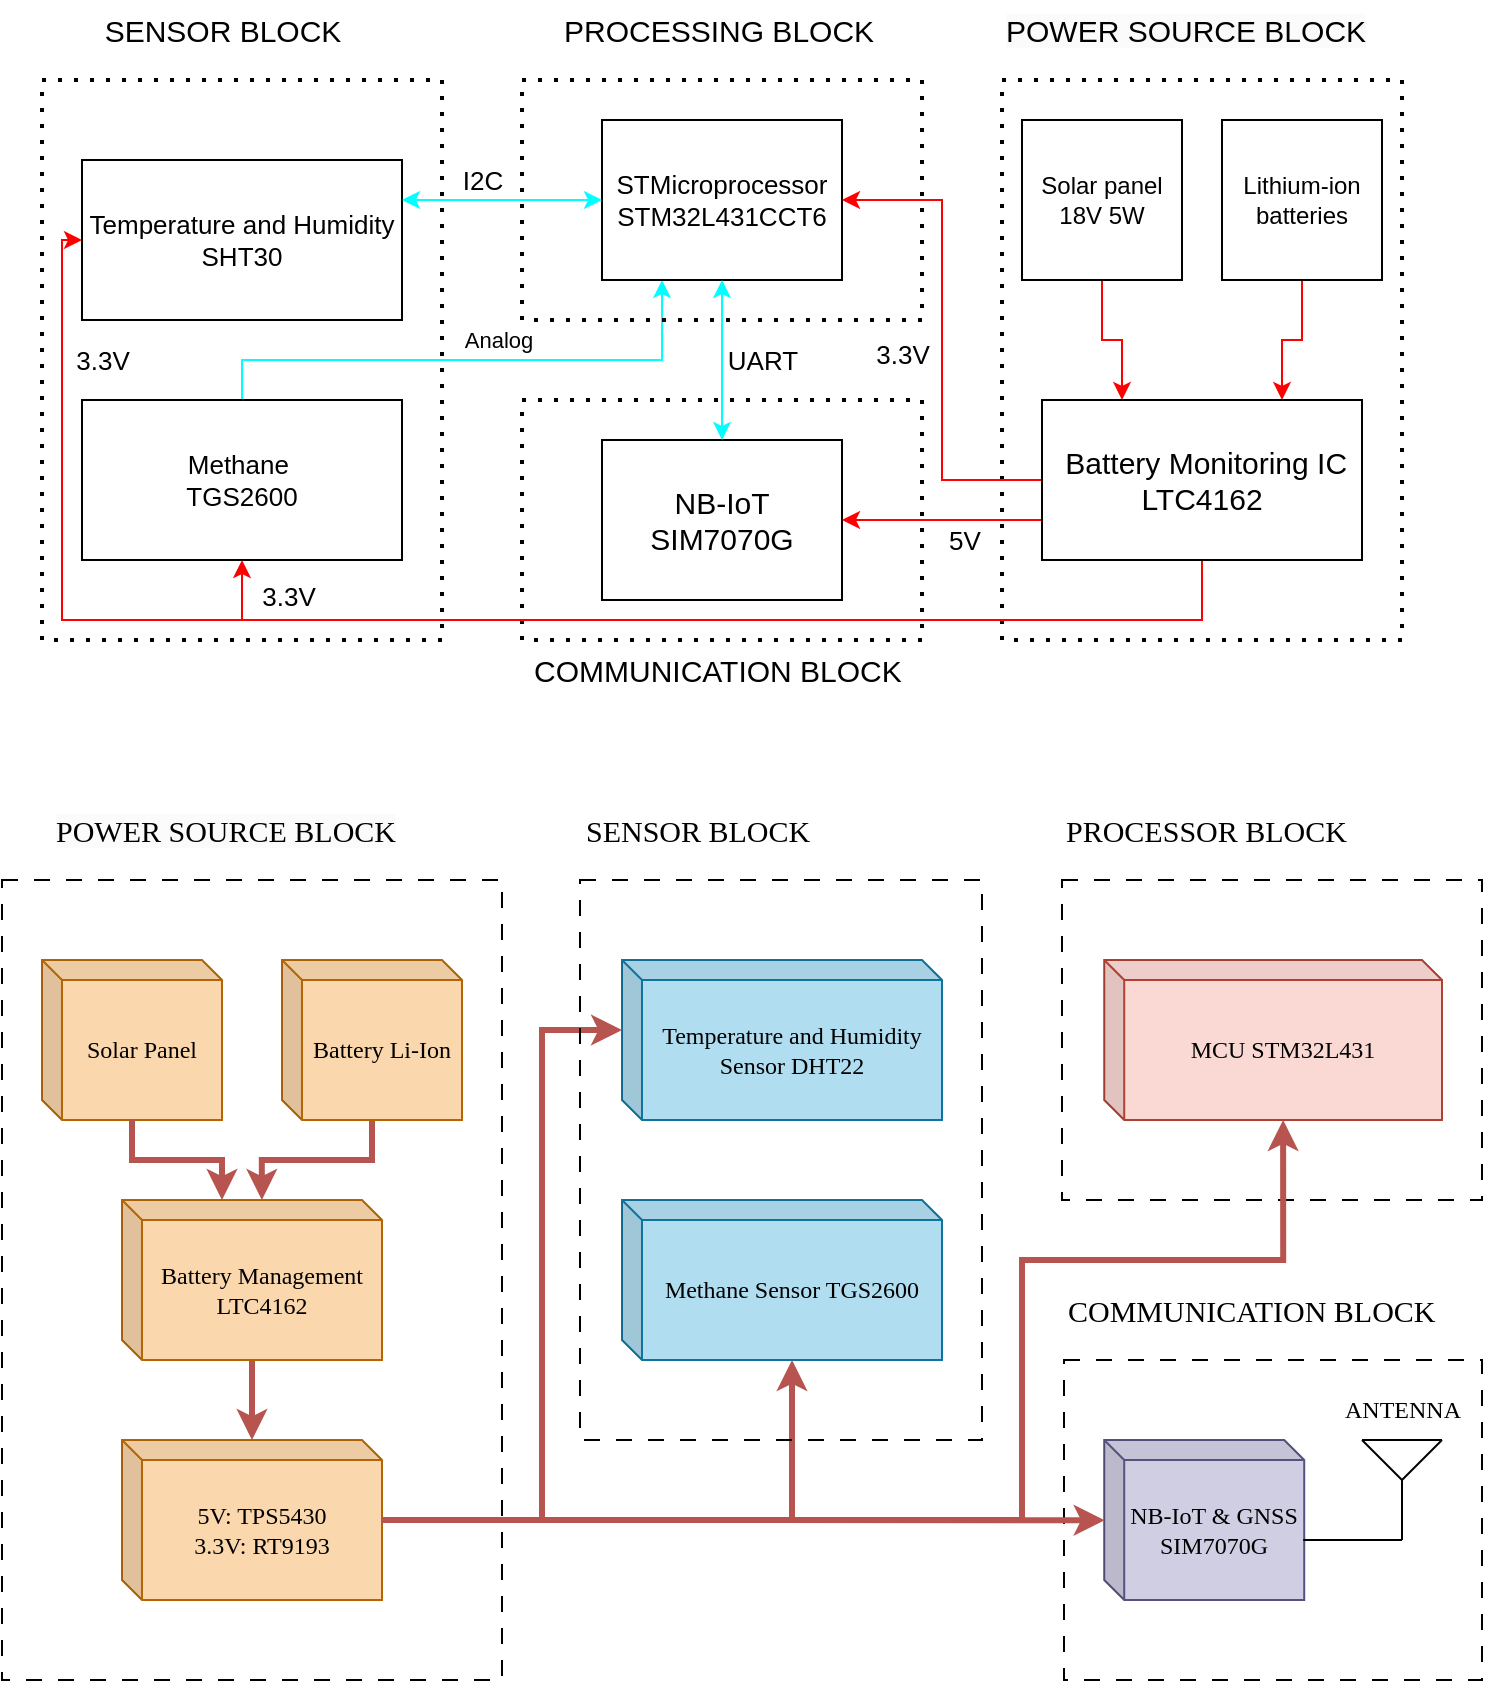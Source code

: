 <mxfile version="24.7.7">
  <diagram name="Trang-1" id="wszEbrUYoofNr2Puhn1D">
    <mxGraphModel dx="1000" dy="497" grid="1" gridSize="10" guides="1" tooltips="1" connect="1" arrows="1" fold="1" page="1" pageScale="1" pageWidth="827" pageHeight="1169" math="0" shadow="0">
      <root>
        <mxCell id="0" />
        <mxCell id="1" parent="0" />
        <mxCell id="U-XzuEs5Ypaxx3JCRTdt-22" value="" style="edgeStyle=orthogonalEdgeStyle;rounded=0;orthogonalLoop=1;jettySize=auto;html=1;entryX=0.25;entryY=0;entryDx=0;entryDy=0;strokeColor=#FF0000;" parent="1" source="eQCYtkuC7nbkRMiBcqjl-1" target="U-XzuEs5Ypaxx3JCRTdt-13" edge="1">
          <mxGeometry relative="1" as="geometry" />
        </mxCell>
        <mxCell id="eQCYtkuC7nbkRMiBcqjl-1" value="&lt;font style=&quot;font-size: 12px;&quot;&gt;Solar panel 18V 5W&lt;/font&gt;" style="rounded=0;whiteSpace=wrap;html=1;" parent="1" vertex="1">
          <mxGeometry x="570" y="180" width="80" height="80" as="geometry" />
        </mxCell>
        <mxCell id="U-XzuEs5Ypaxx3JCRTdt-19" value="" style="edgeStyle=orthogonalEdgeStyle;rounded=0;orthogonalLoop=1;jettySize=auto;html=1;entryX=0.25;entryY=1;entryDx=0;entryDy=0;fillColor=#dae8fc;strokeColor=#00FFFF;" parent="1" source="eQCYtkuC7nbkRMiBcqjl-4" target="eQCYtkuC7nbkRMiBcqjl-6" edge="1">
          <mxGeometry relative="1" as="geometry">
            <Array as="points">
              <mxPoint x="180" y="300" />
              <mxPoint x="390" y="300" />
            </Array>
          </mxGeometry>
        </mxCell>
        <mxCell id="U-XzuEs5Ypaxx3JCRTdt-21" value="Analog" style="edgeLabel;html=1;align=center;verticalAlign=middle;resizable=0;points=[];" parent="U-XzuEs5Ypaxx3JCRTdt-19" vertex="1" connectable="0">
          <mxGeometry x="0.096" y="2" relative="1" as="geometry">
            <mxPoint y="-8" as="offset" />
          </mxGeometry>
        </mxCell>
        <mxCell id="eQCYtkuC7nbkRMiBcqjl-4" value="&lt;font style=&quot;font-size: 13px;&quot;&gt;Methane&amp;nbsp;&lt;/font&gt;&lt;div&gt;&lt;font style=&quot;font-size: 13px;&quot;&gt;TGS2600&lt;/font&gt;&lt;/div&gt;" style="whiteSpace=wrap;html=1;rounded=0;fontSize=11;" parent="1" vertex="1">
          <mxGeometry x="100" y="320" width="160" height="80" as="geometry" />
        </mxCell>
        <mxCell id="eQCYtkuC7nbkRMiBcqjl-6" value="&lt;font style=&quot;font-size: 13px;&quot;&gt;STMicroprocessor&lt;/font&gt;&lt;div&gt;&lt;font style=&quot;font-size: 13px;&quot;&gt;STM32L431CCT6&lt;/font&gt;&lt;/div&gt;" style="whiteSpace=wrap;html=1;rounded=0;fontSize=11;" parent="1" vertex="1">
          <mxGeometry x="360" y="180" width="120" height="80" as="geometry" />
        </mxCell>
        <mxCell id="eQCYtkuC7nbkRMiBcqjl-8" value="&lt;span style=&quot;font-size: 15px;&quot;&gt;NB-IoT&lt;/span&gt;&lt;div&gt;&lt;span style=&quot;font-size: 15px;&quot;&gt;SIM7070G&lt;/span&gt;&lt;/div&gt;" style="whiteSpace=wrap;html=1;rounded=0;" parent="1" vertex="1">
          <mxGeometry x="360" y="340" width="120" height="80" as="geometry" />
        </mxCell>
        <mxCell id="pGBGi0vny768YRediHE3-10" value="&lt;font style=&quot;font-size: 13px;&quot;&gt;Temperature and Humidity&lt;/font&gt;&lt;div style=&quot;&quot;&gt;&lt;font style=&quot;font-size: 13px;&quot;&gt;SHT30&lt;/font&gt;&lt;/div&gt;" style="whiteSpace=wrap;html=1;rounded=0;fontSize=11;" parent="1" vertex="1">
          <mxGeometry x="100" y="200" width="160" height="80" as="geometry" />
        </mxCell>
        <mxCell id="pGBGi0vny768YRediHE3-11" value="" style="endArrow=none;dashed=1;html=1;dashPattern=1 3;strokeWidth=2;rounded=0;" parent="1" edge="1">
          <mxGeometry width="50" height="50" relative="1" as="geometry">
            <mxPoint x="80" y="160" as="sourcePoint" />
            <mxPoint x="80" y="160" as="targetPoint" />
            <Array as="points">
              <mxPoint x="280" y="160" />
              <mxPoint x="280" y="440" />
              <mxPoint x="80" y="440" />
            </Array>
          </mxGeometry>
        </mxCell>
        <mxCell id="pGBGi0vny768YRediHE3-15" value="&lt;font style=&quot;font-size: 15px;&quot;&gt;SENSOR BLOCK&lt;/font&gt;" style="edgeLabel;html=1;align=center;verticalAlign=middle;resizable=0;points=[];" parent="pGBGi0vny768YRediHE3-11" vertex="1" connectable="0">
          <mxGeometry x="-0.844" y="-1" relative="1" as="geometry">
            <mxPoint x="15" y="-26" as="offset" />
          </mxGeometry>
        </mxCell>
        <mxCell id="LnFdeh9nEFNBNoWjX4JL-2" value="&lt;div style=&quot;text-align: center;&quot;&gt;&lt;span style=&quot;background-color: initial; font-size: 15px;&quot;&gt;PROCESSING BLOCK&lt;/span&gt;&lt;/div&gt;" style="text;whiteSpace=wrap;html=1;" parent="1" vertex="1">
          <mxGeometry x="339" y="120" width="181" height="30" as="geometry" />
        </mxCell>
        <mxCell id="LnFdeh9nEFNBNoWjX4JL-4" value="&lt;div style=&quot;text-align: center;&quot;&gt;&lt;span style=&quot;background-color: initial; font-size: 15px;&quot;&gt;COMMUNICATION BLOCK&lt;/span&gt;&lt;/div&gt;" style="text;whiteSpace=wrap;html=1;" parent="1" vertex="1">
          <mxGeometry x="324" y="440" width="211" height="40" as="geometry" />
        </mxCell>
        <mxCell id="U-XzuEs5Ypaxx3JCRTdt-2" value="" style="endArrow=none;dashed=1;html=1;dashPattern=1 3;strokeWidth=2;rounded=0;" parent="1" edge="1">
          <mxGeometry width="50" height="50" relative="1" as="geometry">
            <mxPoint x="320" y="160" as="sourcePoint" />
            <mxPoint x="320" y="160" as="targetPoint" />
            <Array as="points">
              <mxPoint x="520" y="160" />
              <mxPoint x="520" y="280" />
              <mxPoint x="320" y="280" />
            </Array>
          </mxGeometry>
        </mxCell>
        <mxCell id="U-XzuEs5Ypaxx3JCRTdt-4" value="" style="endArrow=none;dashed=1;html=1;dashPattern=1 3;strokeWidth=2;rounded=0;" parent="1" edge="1">
          <mxGeometry width="50" height="50" relative="1" as="geometry">
            <mxPoint x="320" y="320" as="sourcePoint" />
            <mxPoint x="320" y="320" as="targetPoint" />
            <Array as="points">
              <mxPoint x="520" y="320" />
              <mxPoint x="520" y="440" />
              <mxPoint x="320" y="440" />
            </Array>
          </mxGeometry>
        </mxCell>
        <mxCell id="U-XzuEs5Ypaxx3JCRTdt-5" value="" style="endArrow=none;dashed=1;html=1;dashPattern=1 3;strokeWidth=2;rounded=0;" parent="1" edge="1">
          <mxGeometry width="50" height="50" relative="1" as="geometry">
            <mxPoint x="560" y="160" as="sourcePoint" />
            <mxPoint x="560" y="160" as="targetPoint" />
            <Array as="points">
              <mxPoint x="760" y="160" />
              <mxPoint x="760" y="440" />
              <mxPoint x="560" y="440" />
            </Array>
          </mxGeometry>
        </mxCell>
        <mxCell id="U-XzuEs5Ypaxx3JCRTdt-10" value="&lt;span style=&quot;color: rgb(0, 0, 0); font-family: Helvetica; font-size: 15px; font-style: normal; font-variant-ligatures: normal; font-variant-caps: normal; font-weight: 400; letter-spacing: normal; orphans: 2; text-align: center; text-indent: 0px; text-transform: none; widows: 2; word-spacing: 0px; -webkit-text-stroke-width: 0px; white-space: normal; background-color: rgb(251, 251, 251); text-decoration-thickness: initial; text-decoration-style: initial; text-decoration-color: initial; display: inline !important; float: none;&quot;&gt;POWER SOURCE BLOCK&lt;/span&gt;" style="text;whiteSpace=wrap;html=1;" parent="1" vertex="1">
          <mxGeometry x="560" y="120" width="190" height="40" as="geometry" />
        </mxCell>
        <mxCell id="U-XzuEs5Ypaxx3JCRTdt-24" value="" style="edgeStyle=orthogonalEdgeStyle;rounded=0;orthogonalLoop=1;jettySize=auto;html=1;entryX=0.75;entryY=0;entryDx=0;entryDy=0;strokeColor=#FF0000;" parent="1" source="U-XzuEs5Ypaxx3JCRTdt-12" target="U-XzuEs5Ypaxx3JCRTdt-13" edge="1">
          <mxGeometry relative="1" as="geometry" />
        </mxCell>
        <mxCell id="U-XzuEs5Ypaxx3JCRTdt-12" value="Lithium-ion batteries" style="rounded=0;whiteSpace=wrap;html=1;" parent="1" vertex="1">
          <mxGeometry x="670" y="180" width="80" height="80" as="geometry" />
        </mxCell>
        <mxCell id="U-XzuEs5Ypaxx3JCRTdt-16" value="" style="edgeStyle=orthogonalEdgeStyle;rounded=0;orthogonalLoop=1;jettySize=auto;html=1;exitX=0;exitY=0.75;exitDx=0;exitDy=0;strokeColor=#FF0000;" parent="1" source="U-XzuEs5Ypaxx3JCRTdt-13" target="eQCYtkuC7nbkRMiBcqjl-8" edge="1">
          <mxGeometry relative="1" as="geometry" />
        </mxCell>
        <mxCell id="U-XzuEs5Ypaxx3JCRTdt-17" value="5V" style="edgeLabel;html=1;align=center;verticalAlign=middle;resizable=0;points=[];fontSize=13;" parent="U-XzuEs5Ypaxx3JCRTdt-16" vertex="1" connectable="0">
          <mxGeometry x="-0.367" y="-2" relative="1" as="geometry">
            <mxPoint x="-8" y="12" as="offset" />
          </mxGeometry>
        </mxCell>
        <mxCell id="U-XzuEs5Ypaxx3JCRTdt-27" style="edgeStyle=orthogonalEdgeStyle;rounded=0;orthogonalLoop=1;jettySize=auto;html=1;entryX=1;entryY=0.5;entryDx=0;entryDy=0;strokeColor=#FF0000;" parent="1" source="U-XzuEs5Ypaxx3JCRTdt-13" target="eQCYtkuC7nbkRMiBcqjl-6" edge="1">
          <mxGeometry relative="1" as="geometry" />
        </mxCell>
        <mxCell id="U-XzuEs5Ypaxx3JCRTdt-28" value="3.3V" style="edgeLabel;html=1;align=center;verticalAlign=middle;resizable=0;points=[];fontSize=13;" parent="U-XzuEs5Ypaxx3JCRTdt-27" vertex="1" connectable="0">
          <mxGeometry x="-0.053" y="-1" relative="1" as="geometry">
            <mxPoint x="-21" as="offset" />
          </mxGeometry>
        </mxCell>
        <mxCell id="U-XzuEs5Ypaxx3JCRTdt-33" style="edgeStyle=orthogonalEdgeStyle;rounded=0;orthogonalLoop=1;jettySize=auto;html=1;entryX=0.5;entryY=1;entryDx=0;entryDy=0;strokeColor=#FF0000;" parent="1" source="U-XzuEs5Ypaxx3JCRTdt-13" target="eQCYtkuC7nbkRMiBcqjl-4" edge="1">
          <mxGeometry relative="1" as="geometry">
            <Array as="points">
              <mxPoint x="660" y="430" />
              <mxPoint x="180" y="430" />
            </Array>
          </mxGeometry>
        </mxCell>
        <mxCell id="U-XzuEs5Ypaxx3JCRTdt-34" value="&lt;font style=&quot;font-size: 13px;&quot;&gt;3.3V&lt;/font&gt;" style="edgeLabel;html=1;align=center;verticalAlign=middle;resizable=0;points=[];" parent="U-XzuEs5Ypaxx3JCRTdt-33" vertex="1" connectable="0">
          <mxGeometry x="-0.452" y="-2" relative="1" as="geometry">
            <mxPoint x="-432" y="-128" as="offset" />
          </mxGeometry>
        </mxCell>
        <mxCell id="U-XzuEs5Ypaxx3JCRTdt-35" style="edgeStyle=orthogonalEdgeStyle;rounded=0;orthogonalLoop=1;jettySize=auto;html=1;entryX=0;entryY=0.5;entryDx=0;entryDy=0;strokeColor=#FF0000;" parent="1" source="U-XzuEs5Ypaxx3JCRTdt-13" target="pGBGi0vny768YRediHE3-10" edge="1">
          <mxGeometry relative="1" as="geometry">
            <Array as="points">
              <mxPoint x="660" y="430" />
              <mxPoint x="90" y="430" />
              <mxPoint x="90" y="240" />
            </Array>
          </mxGeometry>
        </mxCell>
        <mxCell id="U-XzuEs5Ypaxx3JCRTdt-13" value="&lt;span style=&quot;font-size: 15px;&quot;&gt;&amp;nbsp;Battery Monitoring IC LTC4162&lt;/span&gt;" style="whiteSpace=wrap;html=1;rounded=0;" parent="1" vertex="1">
          <mxGeometry x="580" y="320" width="160" height="80" as="geometry" />
        </mxCell>
        <mxCell id="U-XzuEs5Ypaxx3JCRTdt-25" value="" style="endArrow=classic;startArrow=classic;html=1;rounded=0;entryX=0.5;entryY=1;entryDx=0;entryDy=0;exitX=0.5;exitY=0;exitDx=0;exitDy=0;fillColor=#dae8fc;strokeColor=#00FFFF;" parent="1" source="eQCYtkuC7nbkRMiBcqjl-8" target="eQCYtkuC7nbkRMiBcqjl-6" edge="1">
          <mxGeometry width="50" height="50" relative="1" as="geometry">
            <mxPoint x="390" y="340" as="sourcePoint" />
            <mxPoint x="440" y="290" as="targetPoint" />
          </mxGeometry>
        </mxCell>
        <mxCell id="U-XzuEs5Ypaxx3JCRTdt-26" value="&lt;font style=&quot;font-size: 13px;&quot;&gt;UART&lt;/font&gt;" style="edgeLabel;html=1;align=center;verticalAlign=middle;resizable=0;points=[];" parent="U-XzuEs5Ypaxx3JCRTdt-25" vertex="1" connectable="0">
          <mxGeometry x="0.17" relative="1" as="geometry">
            <mxPoint x="20" y="7" as="offset" />
          </mxGeometry>
        </mxCell>
        <mxCell id="U-XzuEs5Ypaxx3JCRTdt-29" value="" style="endArrow=classic;startArrow=classic;html=1;rounded=0;entryX=0;entryY=0.5;entryDx=0;entryDy=0;exitX=1;exitY=0.25;exitDx=0;exitDy=0;fillColor=#dae8fc;strokeColor=#00FFFF;" parent="1" source="pGBGi0vny768YRediHE3-10" target="eQCYtkuC7nbkRMiBcqjl-6" edge="1">
          <mxGeometry width="50" height="50" relative="1" as="geometry">
            <mxPoint x="430" y="350" as="sourcePoint" />
            <mxPoint x="430" y="270" as="targetPoint" />
            <Array as="points">
              <mxPoint x="310" y="220" />
            </Array>
          </mxGeometry>
        </mxCell>
        <mxCell id="U-XzuEs5Ypaxx3JCRTdt-30" value="&lt;font style=&quot;font-size: 13px;&quot;&gt;I2C&lt;/font&gt;" style="edgeLabel;html=1;align=center;verticalAlign=middle;resizable=0;points=[];" parent="U-XzuEs5Ypaxx3JCRTdt-29" vertex="1" connectable="0">
          <mxGeometry x="0.17" relative="1" as="geometry">
            <mxPoint x="-19" y="-10" as="offset" />
          </mxGeometry>
        </mxCell>
        <mxCell id="U-XzuEs5Ypaxx3JCRTdt-36" value="&lt;font style=&quot;font-size: 13px;&quot;&gt;3.3V&lt;/font&gt;" style="edgeLabel;html=1;align=center;verticalAlign=middle;resizable=0;points=[];" parent="1" vertex="1" connectable="0">
          <mxGeometry x="120" y="300" as="geometry">
            <mxPoint x="83" y="118" as="offset" />
          </mxGeometry>
        </mxCell>
        <mxCell id="KDMx-ezY_uqjDw8tYnH9-1" value="&lt;font face=&quot;Times New Roman&quot;&gt;Solar Panel&lt;/font&gt;" style="shape=cube;whiteSpace=wrap;html=1;boundedLbl=1;backgroundOutline=1;darkOpacity=0.05;darkOpacity2=0.1;size=10;fillColor=#fad7ac;strokeColor=#b46504;" vertex="1" parent="1">
          <mxGeometry x="80" y="600" width="90" height="80" as="geometry" />
        </mxCell>
        <mxCell id="KDMx-ezY_uqjDw8tYnH9-3" value="&lt;span style=&quot;color: rgb(0, 0, 0); font-size: 15px; font-style: normal; font-variant-ligatures: normal; font-variant-caps: normal; font-weight: 400; letter-spacing: normal; orphans: 2; text-align: center; text-indent: 0px; text-transform: none; widows: 2; word-spacing: 0px; -webkit-text-stroke-width: 0px; white-space: normal; background-color: rgb(251, 251, 251); text-decoration-thickness: initial; text-decoration-style: initial; text-decoration-color: initial; float: none; display: inline !important;&quot;&gt;&lt;font face=&quot;Times New Roman&quot;&gt;POWER SOURCE BLOCK&lt;/font&gt;&lt;/span&gt;" style="text;whiteSpace=wrap;html=1;" vertex="1" parent="1">
          <mxGeometry x="85" y="520" width="200" height="40" as="geometry" />
        </mxCell>
        <mxCell id="KDMx-ezY_uqjDw8tYnH9-10" style="edgeStyle=orthogonalEdgeStyle;rounded=0;orthogonalLoop=1;jettySize=auto;html=1;entryX=0.538;entryY=0;entryDx=0;entryDy=0;entryPerimeter=0;fillColor=#f8cecc;gradientColor=#ea6b66;strokeColor=#b85450;strokeWidth=3;" edge="1" parent="1" source="KDMx-ezY_uqjDw8tYnH9-4" target="KDMx-ezY_uqjDw8tYnH9-5">
          <mxGeometry relative="1" as="geometry" />
        </mxCell>
        <mxCell id="KDMx-ezY_uqjDw8tYnH9-4" value="&lt;font face=&quot;Times New Roman&quot;&gt;Battery Li-Ion&lt;/font&gt;" style="shape=cube;whiteSpace=wrap;html=1;boundedLbl=1;backgroundOutline=1;darkOpacity=0.05;darkOpacity2=0.1;size=10;fillColor=#fad7ac;strokeColor=#b46504;" vertex="1" parent="1">
          <mxGeometry x="200" y="600" width="90" height="80" as="geometry" />
        </mxCell>
        <mxCell id="KDMx-ezY_uqjDw8tYnH9-42" style="edgeStyle=orthogonalEdgeStyle;rounded=0;orthogonalLoop=1;jettySize=auto;html=1;fontFamily=Helvetica;fontSize=12;fontColor=default;strokeWidth=3;fillColor=#f8cecc;gradientColor=#ea6b66;strokeColor=#b85450;" edge="1" parent="1" source="KDMx-ezY_uqjDw8tYnH9-5" target="KDMx-ezY_uqjDw8tYnH9-40">
          <mxGeometry relative="1" as="geometry" />
        </mxCell>
        <mxCell id="KDMx-ezY_uqjDw8tYnH9-5" value="&lt;font face=&quot;Times New Roman&quot;&gt;Battery Management&lt;/font&gt;&lt;div&gt;&lt;font face=&quot;bBwhuPaT6GNZoeY06O2n&quot;&gt;LTC4162&lt;/font&gt;&lt;/div&gt;" style="shape=cube;whiteSpace=wrap;html=1;boundedLbl=1;backgroundOutline=1;darkOpacity=0.05;darkOpacity2=0.1;size=10;fillColor=#fad7ac;strokeColor=#b46504;" vertex="1" parent="1">
          <mxGeometry x="120" y="720" width="130" height="80" as="geometry" />
        </mxCell>
        <mxCell id="KDMx-ezY_uqjDw8tYnH9-9" style="edgeStyle=orthogonalEdgeStyle;rounded=0;orthogonalLoop=1;jettySize=auto;html=1;fillColor=#f8cecc;gradientColor=#ea6b66;strokeColor=#b85450;strokeWidth=3;" edge="1" parent="1" source="KDMx-ezY_uqjDw8tYnH9-1">
          <mxGeometry relative="1" as="geometry">
            <mxPoint x="170" y="720" as="targetPoint" />
            <Array as="points">
              <mxPoint x="125" y="700" />
              <mxPoint x="170" y="700" />
              <mxPoint x="170" y="720" />
            </Array>
          </mxGeometry>
        </mxCell>
        <mxCell id="KDMx-ezY_uqjDw8tYnH9-39" value="" style="rounded=0;whiteSpace=wrap;html=1;glass=0;fillColor=none;dashed=1;dashPattern=8 8;" vertex="1" parent="1">
          <mxGeometry x="60" y="560" width="250" height="400" as="geometry" />
        </mxCell>
        <mxCell id="KDMx-ezY_uqjDw8tYnH9-17" value="&lt;font face=&quot;Times New Roman&quot;&gt;Temperature and Humidity Sensor DHT22&lt;/font&gt;" style="shape=cube;whiteSpace=wrap;html=1;boundedLbl=1;backgroundOutline=1;darkOpacity=0.05;darkOpacity2=0.1;size=10;fillColor=#b1ddf0;strokeColor=#10739e;" vertex="1" parent="1">
          <mxGeometry x="370" y="600" width="160" height="80" as="geometry" />
        </mxCell>
        <mxCell id="KDMx-ezY_uqjDw8tYnH9-18" value="&lt;font face=&quot;Times New Roman&quot;&gt;Methane Sensor TGS2600&lt;/font&gt;" style="shape=cube;whiteSpace=wrap;html=1;boundedLbl=1;backgroundOutline=1;darkOpacity=0.05;darkOpacity2=0.1;size=10;fillColor=#b1ddf0;strokeColor=#10739e;" vertex="1" parent="1">
          <mxGeometry x="370" y="720" width="160" height="80" as="geometry" />
        </mxCell>
        <mxCell id="KDMx-ezY_uqjDw8tYnH9-22" value="&lt;div style=&quot;text-align: center;&quot;&gt;&lt;span style=&quot;background-color: initial; font-size: 15px;&quot;&gt;&lt;font face=&quot;Times New Roman&quot;&gt;PROCESSOR BLOCK&lt;/font&gt;&lt;/span&gt;&lt;/div&gt;" style="text;whiteSpace=wrap;html=1;" vertex="1" parent="1">
          <mxGeometry x="590" y="520" width="220" height="30" as="geometry" />
        </mxCell>
        <mxCell id="KDMx-ezY_uqjDw8tYnH9-28" value="&lt;div style=&quot;text-align: center;&quot;&gt;&lt;span style=&quot;background-color: initial; font-size: 15px;&quot;&gt;&lt;font face=&quot;Times New Roman&quot;&gt;COMMUNICATION BLOCK&lt;/font&gt;&lt;/span&gt;&lt;/div&gt;" style="text;whiteSpace=wrap;html=1;" vertex="1" parent="1">
          <mxGeometry x="591" y="760" width="220" height="40" as="geometry" />
        </mxCell>
        <mxCell id="KDMx-ezY_uqjDw8tYnH9-36" value="&lt;font style=&quot;font-size: 12px;&quot; face=&quot;Times New Roman&quot;&gt;ANTENNA&lt;/font&gt;" style="text;html=1;align=center;verticalAlign=middle;resizable=0;points=[];autosize=1;strokeColor=none;fillColor=none;" vertex="1" parent="1">
          <mxGeometry x="720" y="810" width="80" height="30" as="geometry" />
        </mxCell>
        <mxCell id="KDMx-ezY_uqjDw8tYnH9-40" value="&lt;font face=&quot;Times New Roman&quot;&gt;5V: TPS5430&lt;/font&gt;&lt;div&gt;&lt;font face=&quot;Times New Roman&quot;&gt;3.3V: RT9193&lt;/font&gt;&lt;/div&gt;" style="shape=cube;whiteSpace=wrap;html=1;boundedLbl=1;backgroundOutline=1;darkOpacity=0.05;darkOpacity2=0.1;size=10;fillColor=#fad7ac;strokeColor=#b46504;" vertex="1" parent="1">
          <mxGeometry x="120" y="840" width="130" height="80" as="geometry" />
        </mxCell>
        <mxCell id="KDMx-ezY_uqjDw8tYnH9-43" style="edgeStyle=orthogonalEdgeStyle;rounded=0;orthogonalLoop=1;jettySize=auto;html=1;entryX=0;entryY=0;entryDx=85;entryDy=80;entryPerimeter=0;fontFamily=Helvetica;fontSize=12;fontColor=default;fillColor=#f8cecc;gradientColor=#ea6b66;strokeColor=#b85450;strokeWidth=3;" edge="1" parent="1" source="KDMx-ezY_uqjDw8tYnH9-40" target="KDMx-ezY_uqjDw8tYnH9-18">
          <mxGeometry relative="1" as="geometry" />
        </mxCell>
        <mxCell id="KDMx-ezY_uqjDw8tYnH9-46" style="edgeStyle=orthogonalEdgeStyle;rounded=0;orthogonalLoop=1;jettySize=auto;html=1;entryX=0;entryY=0;entryDx=0;entryDy=35;entryPerimeter=0;fontFamily=Helvetica;fontSize=12;fontColor=default;strokeWidth=3;fillColor=#f8cecc;gradientColor=#ea6b66;strokeColor=#b85450;" edge="1" parent="1" source="KDMx-ezY_uqjDw8tYnH9-40" target="KDMx-ezY_uqjDw8tYnH9-17">
          <mxGeometry relative="1" as="geometry">
            <Array as="points">
              <mxPoint x="330" y="880" />
              <mxPoint x="330" y="635" />
            </Array>
          </mxGeometry>
        </mxCell>
        <mxCell id="KDMx-ezY_uqjDw8tYnH9-47" value="" style="rounded=0;whiteSpace=wrap;html=1;glass=0;fillColor=none;dashed=1;dashPattern=8 8;" vertex="1" parent="1">
          <mxGeometry x="349" y="560" width="201" height="280" as="geometry" />
        </mxCell>
        <mxCell id="KDMx-ezY_uqjDw8tYnH9-48" value="&lt;div style=&quot;text-align: center;&quot;&gt;&lt;font face=&quot;Times New Roman&quot;&gt;&lt;span style=&quot;font-size: 15px;&quot;&gt;SENSOR BLOCK&lt;/span&gt;&lt;/font&gt;&lt;/div&gt;" style="text;whiteSpace=wrap;html=1;" vertex="1" parent="1">
          <mxGeometry x="350" y="520" width="200" height="30" as="geometry" />
        </mxCell>
        <mxCell id="KDMx-ezY_uqjDw8tYnH9-49" value="" style="rounded=0;whiteSpace=wrap;html=1;glass=0;fillColor=none;dashed=1;dashPattern=8 8;" vertex="1" parent="1">
          <mxGeometry x="591" y="800" width="209" height="160" as="geometry" />
        </mxCell>
        <mxCell id="KDMx-ezY_uqjDw8tYnH9-51" value="&lt;font face=&quot;Times New Roman&quot;&gt;NB-IoT &amp;amp; GNSS SIM7070G&lt;/font&gt;" style="shape=cube;whiteSpace=wrap;html=1;boundedLbl=1;backgroundOutline=1;darkOpacity=0.05;darkOpacity2=0.1;size=10;fillColor=#d0cee2;strokeColor=#56517e;" vertex="1" parent="1">
          <mxGeometry x="611.11" y="840" width="100" height="80" as="geometry" />
        </mxCell>
        <mxCell id="KDMx-ezY_uqjDw8tYnH9-52" value="" style="endArrow=none;html=1;rounded=0;exitX=0.995;exitY=0.625;exitDx=0;exitDy=0;exitPerimeter=0;" edge="1" parent="1" source="KDMx-ezY_uqjDw8tYnH9-51">
          <mxGeometry width="50" height="50" relative="1" as="geometry">
            <mxPoint x="680" y="840" as="sourcePoint" />
            <mxPoint x="760" y="890" as="targetPoint" />
            <Array as="points">
              <mxPoint x="750" y="890" />
            </Array>
          </mxGeometry>
        </mxCell>
        <mxCell id="KDMx-ezY_uqjDw8tYnH9-53" value="" style="endArrow=none;html=1;rounded=0;" edge="1" parent="1">
          <mxGeometry width="50" height="50" relative="1" as="geometry">
            <mxPoint x="760" y="860" as="sourcePoint" />
            <mxPoint x="760" y="890" as="targetPoint" />
          </mxGeometry>
        </mxCell>
        <mxCell id="KDMx-ezY_uqjDw8tYnH9-54" value="" style="endArrow=none;html=1;rounded=0;" edge="1" parent="1">
          <mxGeometry width="50" height="50" relative="1" as="geometry">
            <mxPoint x="740" y="840" as="sourcePoint" />
            <mxPoint x="780" y="840" as="targetPoint" />
          </mxGeometry>
        </mxCell>
        <mxCell id="KDMx-ezY_uqjDw8tYnH9-55" value="" style="endArrow=none;html=1;rounded=0;" edge="1" parent="1">
          <mxGeometry width="50" height="50" relative="1" as="geometry">
            <mxPoint x="740" y="840" as="sourcePoint" />
            <mxPoint x="760" y="860" as="targetPoint" />
          </mxGeometry>
        </mxCell>
        <mxCell id="KDMx-ezY_uqjDw8tYnH9-56" value="" style="endArrow=none;html=1;rounded=0;" edge="1" parent="1">
          <mxGeometry width="50" height="50" relative="1" as="geometry">
            <mxPoint x="760" y="860" as="sourcePoint" />
            <mxPoint x="780" y="840" as="targetPoint" />
          </mxGeometry>
        </mxCell>
        <mxCell id="KDMx-ezY_uqjDw8tYnH9-57" style="edgeStyle=orthogonalEdgeStyle;rounded=0;orthogonalLoop=1;jettySize=auto;html=1;fontFamily=Helvetica;fontSize=12;fontColor=default;entryX=0.002;entryY=0.502;entryDx=0;entryDy=0;entryPerimeter=0;strokeWidth=3;fillColor=#f8cecc;gradientColor=#ea6b66;strokeColor=#b85450;" edge="1" parent="1" source="KDMx-ezY_uqjDw8tYnH9-40" target="KDMx-ezY_uqjDw8tYnH9-51">
          <mxGeometry relative="1" as="geometry">
            <mxPoint x="640" y="880" as="targetPoint" />
            <Array as="points" />
          </mxGeometry>
        </mxCell>
        <mxCell id="KDMx-ezY_uqjDw8tYnH9-58" value="" style="rounded=0;whiteSpace=wrap;html=1;glass=0;fillColor=none;dashed=1;dashPattern=8 8;" vertex="1" parent="1">
          <mxGeometry x="590" y="560" width="210" height="160" as="geometry" />
        </mxCell>
        <mxCell id="KDMx-ezY_uqjDw8tYnH9-59" value="&lt;font face=&quot;Times New Roman&quot;&gt;MCU STM32L431&lt;/font&gt;" style="shape=cube;whiteSpace=wrap;html=1;boundedLbl=1;backgroundOutline=1;darkOpacity=0.05;darkOpacity2=0.1;size=10;fillColor=#fad9d5;strokeColor=#ae4132;" vertex="1" parent="1">
          <mxGeometry x="611.11" y="600" width="168.89" height="80" as="geometry" />
        </mxCell>
        <mxCell id="KDMx-ezY_uqjDw8tYnH9-63" style="edgeStyle=orthogonalEdgeStyle;rounded=0;orthogonalLoop=1;jettySize=auto;html=1;entryX=0;entryY=0;entryDx=89.445;entryDy=80;entryPerimeter=0;fontFamily=Helvetica;fontSize=12;fontColor=default;fillColor=#f8cecc;gradientColor=#ea6b66;strokeColor=#b85450;strokeWidth=3;" edge="1" parent="1" source="KDMx-ezY_uqjDw8tYnH9-40" target="KDMx-ezY_uqjDw8tYnH9-59">
          <mxGeometry relative="1" as="geometry">
            <Array as="points">
              <mxPoint x="570" y="880" />
              <mxPoint x="570" y="750" />
              <mxPoint x="701" y="750" />
            </Array>
          </mxGeometry>
        </mxCell>
      </root>
    </mxGraphModel>
  </diagram>
</mxfile>
